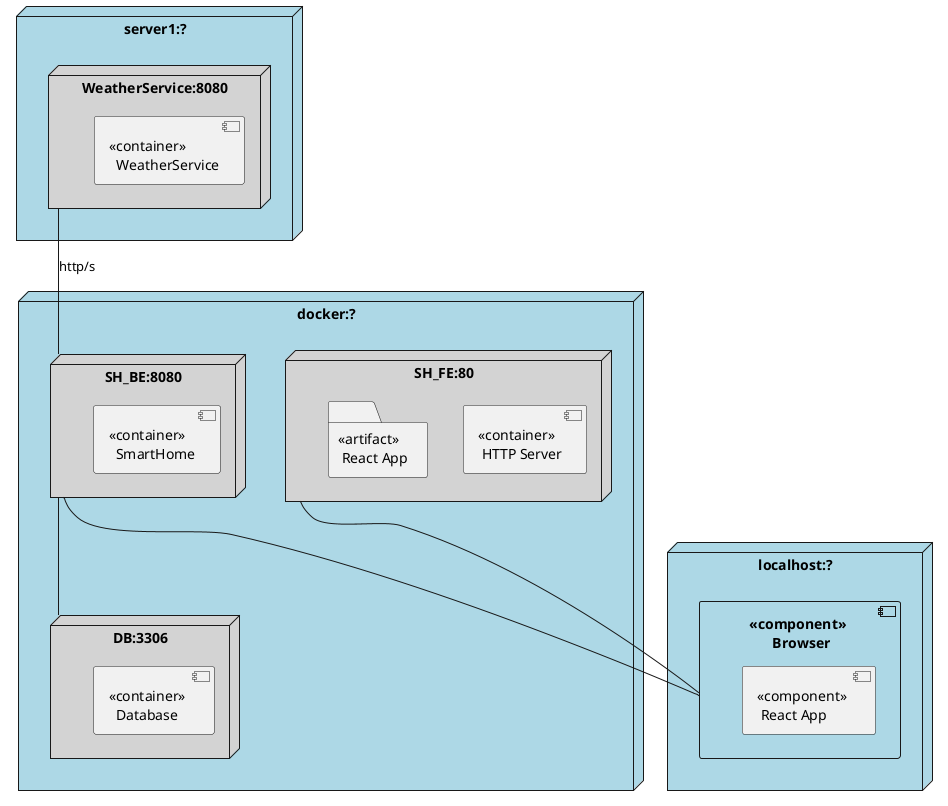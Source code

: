 @startuml
'https://plantuml.com/deployment-diagram


node "server1:?" #lightblue{
    node "WeatherService:8080" as WS #lightgrey{
        component "<<container>> \n  WeatherService"
    }
}

node "localhost:?" as LH #lightblue{
    component "<<component>> \n Browser" as browser{
        component "<<component>> \n React App"
    }

}


node "docker:?" as docker #lightblue{
    node "SH_FE:80" as SH_FE #lightgrey{
            component "<<container>> \n HTTP Server"
            folder "<<artifact>> \n React App" {
            }
        }
        node "SH_BE:8080" as SH_BE #lightgrey{
            component "<<container>> \n  SmartHome"
        }
        node "DB:3306" as DB #lightgrey{
            component "<<container>> \n  Database"
        }
        }


WS -- SH_BE : http/s

SH_BE -- DB
SH_FE -- browser
SH_BE -- browser



@enduml